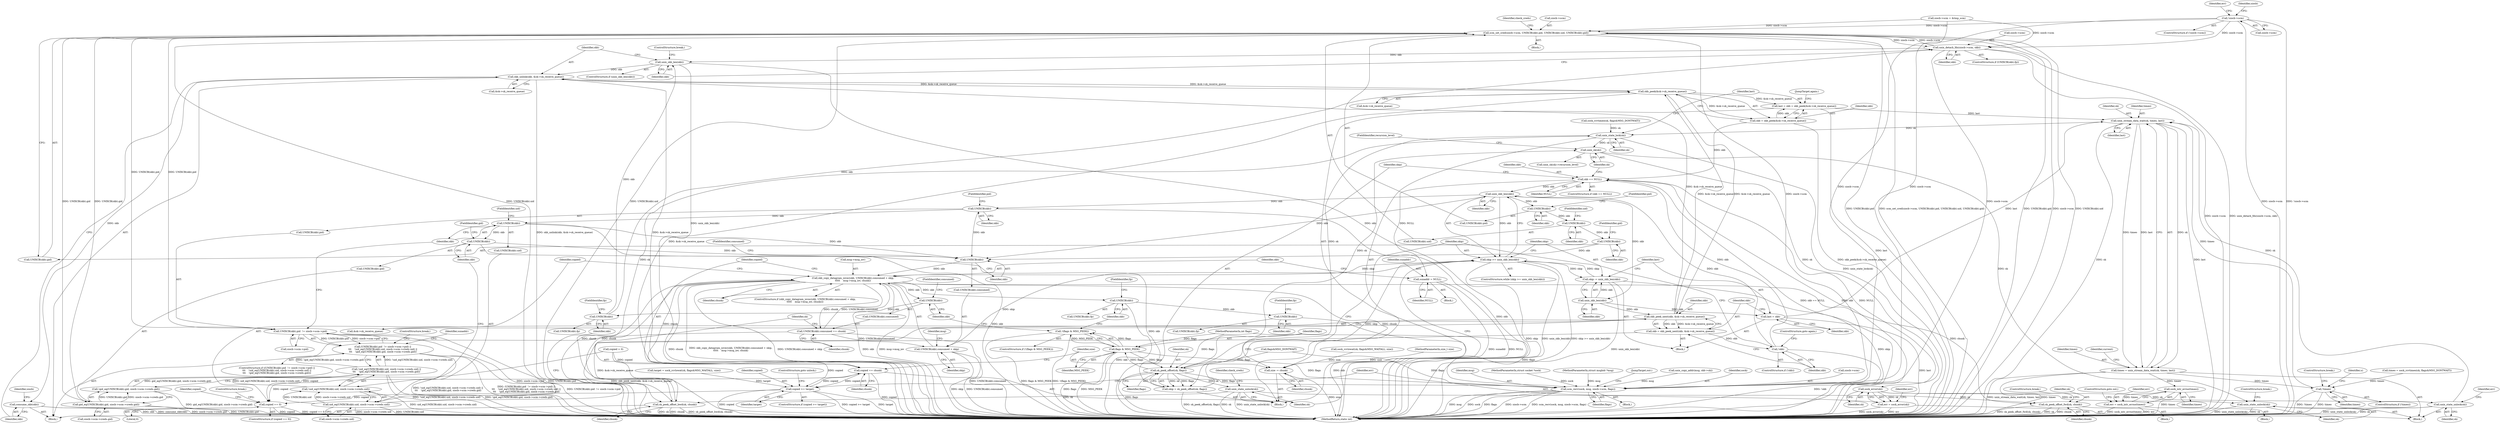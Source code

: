 digraph "0_linux_f3d3342602f8bcbf37d7c46641cb9bca7618eb1c_36@pointer" {
"1000188" [label="(Call,!siocb->scm)"];
"1000392" [label="(Call,scm_set_cred(siocb->scm, UNIXCB(skb).pid, UNIXCB(skb).uid, UNIXCB(skb).gid))"];
"1000345" [label="(Call,UNIXCB(skb).pid  != siocb->scm->pid)"];
"1000344" [label="(Call,(UNIXCB(skb).pid  != siocb->scm->pid) ||\n\t\t\t    !uid_eq(UNIXCB(skb).uid, siocb->scm->creds.uid) ||\n\t\t\t    !gid_eq(UNIXCB(skb).gid, siocb->scm->creds.gid))"];
"1000357" [label="(Call,uid_eq(UNIXCB(skb).uid, siocb->scm->creds.uid))"];
"1000356" [label="(Call,!uid_eq(UNIXCB(skb).uid, siocb->scm->creds.uid))"];
"1000355" [label="(Call,!uid_eq(UNIXCB(skb).uid, siocb->scm->creds.uid) ||\n\t\t\t    !gid_eq(UNIXCB(skb).gid, siocb->scm->creds.gid))"];
"1000370" [label="(Call,gid_eq(UNIXCB(skb).gid, siocb->scm->creds.gid))"];
"1000369" [label="(Call,!gid_eq(UNIXCB(skb).gid, siocb->scm->creds.gid))"];
"1000471" [label="(Call,unix_detach_fds(siocb->scm, skb))"];
"1000477" [label="(Call,unix_skb_len(skb))"];
"1000480" [label="(Call,skb_unlink(skb, &sk->sk_receive_queue))"];
"1000231" [label="(Call,skb_peek(&sk->sk_receive_queue))"];
"1000227" [label="(Call,last = skb = skb_peek(&sk->sk_receive_queue))"];
"1000284" [label="(Call,unix_stream_data_wait(sk, timeo, last))"];
"1000225" [label="(Call,unix_state_lock(sk))"];
"1000244" [label="(Call,unix_sk(sk))"];
"1000255" [label="(Call,sock_error(sk))"];
"1000253" [label="(Call,err = sock_error(sk))"];
"1000267" [label="(Call,unix_state_unlock(sk))"];
"1000305" [label="(Call,unix_state_unlock(sk))"];
"1000310" [label="(Call,sk_peek_offset(sk, flags))"];
"1000308" [label="(Call,skip = sk_peek_offset(sk, flags))"];
"1000314" [label="(Call,skip >= unix_skb_len(skb))"];
"1000319" [label="(Call,skip -= unix_skb_len(skb))"];
"1000423" [label="(Call,skb_copy_datagram_iovec(skb, UNIXCB(skb).consumed + skip,\n\t\t\t\t\t    msg->msg_iov, chunk))"];
"1000445" [label="(Call,copied += chunk)"];
"1000249" [label="(Call,copied >= target)"];
"1000437" [label="(Call,copied == 0)"];
"1000448" [label="(Call,size -= chunk)"];
"1000457" [label="(Call,UNIXCB(skb).consumed += chunk)"];
"1000425" [label="(Call,UNIXCB(skb).consumed + skip)"];
"1000459" [label="(Call,UNIXCB(skb))"];
"1000468" [label="(Call,UNIXCB(skb))"];
"1000463" [label="(Call,sk_peek_offset_bwd(sk, chunk))"];
"1000499" [label="(Call,UNIXCB(skb))"];
"1000510" [label="(Call,UNIXCB(skb))"];
"1000513" [label="(Call,sk_peek_offset_fwd(sk, chunk))"];
"1000338" [label="(Call,unix_state_unlock(sk))"];
"1000453" [label="(Call,flags & MSG_PEEK)"];
"1000452" [label="(Call,!(flags & MSG_PEEK))"];
"1000523" [label="(Call,scm_recv(sock, msg, siocb->scm, flags))"];
"1000282" [label="(Call,timeo = unix_stream_data_wait(sk, timeo, last))"];
"1000274" [label="(Call,!timeo)"];
"1000300" [label="(Call,sock_intr_errno(timeo))"];
"1000298" [label="(Call,err = sock_intr_errno(timeo))"];
"1000229" [label="(Call,skb = skb_peek(&sk->sk_receive_queue))"];
"1000238" [label="(Call,skb == NULL)"];
"1000316" [label="(Call,unix_skb_len(skb))"];
"1000321" [label="(Call,unix_skb_len(skb))"];
"1000323" [label="(Call,last = skb)"];
"1000328" [label="(Call,skb_peek_next(skb, &sk->sk_receive_queue))"];
"1000326" [label="(Call,skb = skb_peek_next(skb, &sk->sk_receive_queue))"];
"1000335" [label="(Call,!skb)"];
"1000347" [label="(Call,UNIXCB(skb))"];
"1000359" [label="(Call,UNIXCB(skb))"];
"1000372" [label="(Call,UNIXCB(skb))"];
"1000427" [label="(Call,UNIXCB(skb))"];
"1000397" [label="(Call,UNIXCB(skb))"];
"1000401" [label="(Call,UNIXCB(skb))"];
"1000405" [label="(Call,UNIXCB(skb))"];
"1000419" [label="(Call,sunaddr = NULL)"];
"1000486" [label="(Call,consume_skb(skb))"];
"1000309" [label="(Identifier,skip)"];
"1000360" [label="(Identifier,skb)"];
"1000249" [label="(Call,copied >= target)"];
"1000438" [label="(Identifier,copied)"];
"1000339" [label="(Identifier,sk)"];
"1000460" [label="(Identifier,skb)"];
"1000311" [label="(Identifier,sk)"];
"1000516" [label="(ControlStructure,break;)"];
"1000413" [label="(Block,)"];
"1000486" [label="(Call,consume_skb(skb))"];
"1000193" [label="(Call,siocb->scm = &tmp_scm)"];
"1000436" [label="(ControlStructure,if (copied == 0))"];
"1000335" [label="(Call,!skb)"];
"1000285" [label="(Identifier,sk)"];
"1000287" [label="(Identifier,last)"];
"1000419" [label="(Call,sunaddr = NULL)"];
"1000258" [label="(Identifier,err)"];
"1000422" [label="(ControlStructure,if (skb_copy_datagram_iovec(skb, UNIXCB(skb).consumed + skip,\n\t\t\t\t\t    msg->msg_iov, chunk)))"];
"1000330" [label="(Call,&sk->sk_receive_queue)"];
"1000382" [label="(ControlStructure,break;)"];
"1000498" [label="(Call,UNIXCB(skb).fp)"];
"1000318" [label="(Block,)"];
"1000346" [label="(Call,UNIXCB(skb).pid)"];
"1000374" [label="(FieldIdentifier,gid)"];
"1000428" [label="(Identifier,skb)"];
"1000456" [label="(Block,)"];
"1000420" [label="(Identifier,sunaddr)"];
"1000403" [label="(FieldIdentifier,uid)"];
"1000343" [label="(ControlStructure,if ((UNIXCB(skb).pid  != siocb->scm->pid) ||\n\t\t\t    !uid_eq(UNIXCB(skb).uid, siocb->scm->creds.uid) ||\n\t\t\t    !gid_eq(UNIXCB(skb).gid, siocb->scm->creds.gid)))"];
"1000373" [label="(Identifier,skb)"];
"1000255" [label="(Call,sock_error(sk))"];
"1000512" [label="(FieldIdentifier,fp)"];
"1000225" [label="(Call,unix_state_lock(sk))"];
"1000276" [label="(ControlStructure,break;)"];
"1000362" [label="(Call,siocb->scm->creds.uid)"];
"1000254" [label="(Identifier,err)"];
"1000188" [label="(Call,!siocb->scm)"];
"1000465" [label="(Identifier,chunk)"];
"1000112" [label="(MethodParameterIn,int flags)"];
"1000341" [label="(Identifier,check_creds)"];
"1000500" [label="(Identifier,skb)"];
"1000447" [label="(Identifier,chunk)"];
"1000458" [label="(Call,UNIXCB(skb).consumed)"];
"1000453" [label="(Call,flags & MSG_PEEK)"];
"1000251" [label="(Identifier,target)"];
"1000431" [label="(Call,msg->msg_iov)"];
"1000407" [label="(FieldIdentifier,gid)"];
"1000499" [label="(Call,UNIXCB(skb))"];
"1000336" [label="(Identifier,skb)"];
"1000404" [label="(Call,UNIXCB(skb).gid)"];
"1000439" [label="(Literal,0)"];
"1000421" [label="(Identifier,NULL)"];
"1000347" [label="(Call,UNIXCB(skb))"];
"1000256" [label="(Identifier,sk)"];
"1000283" [label="(Identifier,timeo)"];
"1000491" [label="(Identifier,siocb)"];
"1000286" [label="(Identifier,timeo)"];
"1000470" [label="(FieldIdentifier,fp)"];
"1000472" [label="(Call,siocb->scm)"];
"1000455" [label="(Identifier,MSG_PEEK)"];
"1000326" [label="(Call,skb = skb_peek_next(skb, &sk->sk_receive_queue))"];
"1000398" [label="(Identifier,skb)"];
"1000240" [label="(Identifier,NULL)"];
"1000322" [label="(Identifier,skb)"];
"1000462" [label="(Identifier,chunk)"];
"1000393" [label="(Call,siocb->scm)"];
"1000189" [label="(Call,siocb->scm)"];
"1000487" [label="(Identifier,skb)"];
"1000423" [label="(Call,skb_copy_datagram_iovec(skb, UNIXCB(skb).consumed + skip,\n\t\t\t\t\t    msg->msg_iov, chunk))"];
"1000237" [label="(ControlStructure,if (skb == NULL))"];
"1000526" [label="(Call,siocb->scm)"];
"1000315" [label="(Identifier,skip)"];
"1000284" [label="(Call,unix_stream_data_wait(sk, timeo, last))"];
"1000445" [label="(Call,copied += chunk)"];
"1000206" [label="(Identifier,err)"];
"1000355" [label="(Call,!uid_eq(UNIXCB(skb).uid, siocb->scm->creds.uid) ||\n\t\t\t    !gid_eq(UNIXCB(skb).gid, siocb->scm->creds.gid))"];
"1000338" [label="(Call,unix_state_unlock(sk))"];
"1000245" [label="(Identifier,sk)"];
"1000305" [label="(Call,unix_state_unlock(sk))"];
"1000525" [label="(Identifier,msg)"];
"1000226" [label="(Identifier,sk)"];
"1000273" [label="(ControlStructure,if (!timeo))"];
"1000476" [label="(ControlStructure,if (unix_skb_len(skb)))"];
"1000451" [label="(ControlStructure,if (!(flags & MSG_PEEK)))"];
"1000230" [label="(Identifier,skb)"];
"1000457" [label="(Call,UNIXCB(skb).consumed += chunk)"];
"1000297" [label="(Block,)"];
"1000253" [label="(Call,err = sock_error(sk))"];
"1000480" [label="(Call,skb_unlink(skb, &sk->sk_receive_queue))"];
"1000312" [label="(Identifier,flags)"];
"1000359" [label="(Call,UNIXCB(skb))"];
"1000138" [label="(Call,copied = 0)"];
"1000252" [label="(ControlStructure,goto unlock;)"];
"1000477" [label="(Call,unix_skb_len(skb))"];
"1000229" [label="(Call,skb = skb_peek(&sk->sk_receive_queue))"];
"1000109" [label="(MethodParameterIn,struct socket *sock)"];
"1000402" [label="(Identifier,skb)"];
"1000450" [label="(Identifier,chunk)"];
"1000349" [label="(FieldIdentifier,pid)"];
"1000291" [label="(Identifier,current)"];
"1000461" [label="(FieldIdentifier,consumed)"];
"1000110" [label="(MethodParameterIn,struct msghdr *msg)"];
"1000532" [label="(MethodReturn,static int)"];
"1000371" [label="(Call,UNIXCB(skb).gid)"];
"1000429" [label="(FieldIdentifier,consumed)"];
"1000316" [label="(Call,unix_skb_len(skb))"];
"1000182" [label="(Call,sock_rcvtimeo(sk, flags&MSG_DONTWAIT))"];
"1000427" [label="(Call,UNIXCB(skb))"];
"1000187" [label="(ControlStructure,if (!siocb->scm))"];
"1000270" [label="(Identifier,err)"];
"1000469" [label="(Identifier,skb)"];
"1000113" [label="(Block,)"];
"1000530" [label="(JumpTarget,out:)"];
"1000414" [label="(Call,unix_copy_addr(msg, skb->sk))"];
"1000302" [label="(ControlStructure,goto out;)"];
"1000172" [label="(Call,target = sock_rcvlowat(sk, flags&MSG_WAITALL, size))"];
"1000514" [label="(Identifier,sk)"];
"1000344" [label="(Call,(UNIXCB(skb).pid  != siocb->scm->pid) ||\n\t\t\t    !uid_eq(UNIXCB(skb).uid, siocb->scm->creds.uid) ||\n\t\t\t    !gid_eq(UNIXCB(skb).gid, siocb->scm->creds.gid))"];
"1000327" [label="(Identifier,skb)"];
"1000241" [label="(Block,)"];
"1000232" [label="(Call,&sk->sk_receive_queue)"];
"1000524" [label="(Identifier,sock)"];
"1000372" [label="(Call,UNIXCB(skb))"];
"1000370" [label="(Call,gid_eq(UNIXCB(skb).gid, siocb->scm->creds.gid))"];
"1000350" [label="(Call,siocb->scm->pid)"];
"1000236" [label="(JumpTarget,again:)"];
"1000400" [label="(Call,UNIXCB(skb).uid)"];
"1000221" [label="(Block,)"];
"1000356" [label="(Call,!uid_eq(UNIXCB(skb).uid, siocb->scm->creds.uid))"];
"1000282" [label="(Call,timeo = unix_stream_data_wait(sk, timeo, last))"];
"1000319" [label="(Call,skip -= unix_skb_len(skb))"];
"1000425" [label="(Call,UNIXCB(skb).consumed + skip)"];
"1000399" [label="(FieldIdentifier,pid)"];
"1000509" [label="(Call,UNIXCB(skb).fp)"];
"1000357" [label="(Call,uid_eq(UNIXCB(skb).uid, siocb->scm->creds.uid))"];
"1000184" [label="(Call,flags&MSG_DONTWAIT)"];
"1000111" [label="(MethodParameterIn,size_t size)"];
"1000406" [label="(Identifier,skb)"];
"1000511" [label="(Identifier,skb)"];
"1000195" [label="(Identifier,siocb)"];
"1000314" [label="(Call,skip >= unix_skb_len(skb))"];
"1000174" [label="(Call,sock_rcvlowat(sk, flags&MSG_WAITALL, size))"];
"1000481" [label="(Identifier,skb)"];
"1000459" [label="(Call,UNIXCB(skb))"];
"1000308" [label="(Call,skip = sk_peek_offset(sk, flags))"];
"1000463" [label="(Call,sk_peek_offset_bwd(sk, chunk))"];
"1000324" [label="(Identifier,last)"];
"1000452" [label="(Call,!(flags & MSG_PEEK))"];
"1000432" [label="(Identifier,msg)"];
"1000358" [label="(Call,UNIXCB(skb).uid)"];
"1000267" [label="(Call,unix_state_unlock(sk))"];
"1000437" [label="(Call,copied == 0)"];
"1000466" [label="(ControlStructure,if (UNIXCB(skb).fp))"];
"1000274" [label="(Call,!timeo)"];
"1000298" [label="(Call,err = sock_intr_errno(timeo))"];
"1000238" [label="(Call,skb == NULL)"];
"1000496" [label="(Block,)"];
"1000397" [label="(Call,UNIXCB(skb))"];
"1000323" [label="(Call,last = skb)"];
"1000246" [label="(FieldIdentifier,recursion_level)"];
"1000239" [label="(Identifier,skb)"];
"1000280" [label="(Identifier,u)"];
"1000482" [label="(Call,&sk->sk_receive_queue)"];
"1000523" [label="(Call,scm_recv(sock, msg, siocb->scm, flags))"];
"1000479" [label="(ControlStructure,break;)"];
"1000313" [label="(ControlStructure,while (skip >= unix_skb_len(skb)))"];
"1000361" [label="(FieldIdentifier,uid)"];
"1000513" [label="(Call,sk_peek_offset_fwd(sk, chunk))"];
"1000369" [label="(Call,!gid_eq(UNIXCB(skb).gid, siocb->scm->creds.gid))"];
"1000228" [label="(Identifier,last)"];
"1000268" [label="(Identifier,sk)"];
"1000446" [label="(Identifier,copied)"];
"1000300" [label="(Call,sock_intr_errno(timeo))"];
"1000317" [label="(Identifier,skb)"];
"1000348" [label="(Identifier,skb)"];
"1000334" [label="(ControlStructure,if (!skb))"];
"1000329" [label="(Identifier,skb)"];
"1000510" [label="(Call,UNIXCB(skb))"];
"1000444" [label="(ControlStructure,break;)"];
"1000515" [label="(Identifier,chunk)"];
"1000244" [label="(Call,unix_sk(sk))"];
"1000320" [label="(Identifier,skip)"];
"1000467" [label="(Call,UNIXCB(skb).fp)"];
"1000306" [label="(Identifier,sk)"];
"1000434" [label="(Identifier,chunk)"];
"1000248" [label="(ControlStructure,if (copied >= target))"];
"1000250" [label="(Identifier,copied)"];
"1000529" [label="(Identifier,flags)"];
"1000275" [label="(Identifier,timeo)"];
"1000299" [label="(Identifier,err)"];
"1000391" [label="(Block,)"];
"1000243" [label="(Call,unix_sk(sk)->recursion_level)"];
"1000180" [label="(Call,timeo = sock_rcvtimeo(sk, flags&MSG_DONTWAIT))"];
"1000325" [label="(Identifier,skb)"];
"1000321" [label="(Call,unix_skb_len(skb))"];
"1000424" [label="(Identifier,skb)"];
"1000401" [label="(Call,UNIXCB(skb))"];
"1000478" [label="(Identifier,skb)"];
"1000405" [label="(Call,UNIXCB(skb))"];
"1000227" [label="(Call,last = skb = skb_peek(&sk->sk_receive_queue))"];
"1000396" [label="(Call,UNIXCB(skb).pid)"];
"1000449" [label="(Identifier,size)"];
"1000454" [label="(Identifier,flags)"];
"1000375" [label="(Call,siocb->scm->creds.gid)"];
"1000441" [label="(Identifier,copied)"];
"1000307" [label="(ControlStructure,break;)"];
"1000468" [label="(Call,UNIXCB(skb))"];
"1000328" [label="(Call,skb_peek_next(skb, &sk->sk_receive_queue))"];
"1000301" [label="(Identifier,timeo)"];
"1000426" [label="(Call,UNIXCB(skb).consumed)"];
"1000501" [label="(FieldIdentifier,fp)"];
"1000231" [label="(Call,skb_peek(&sk->sk_receive_queue))"];
"1000464" [label="(Identifier,sk)"];
"1000430" [label="(Identifier,skip)"];
"1000471" [label="(Call,unix_detach_fds(siocb->scm, skb))"];
"1000337" [label="(ControlStructure,goto again;)"];
"1000475" [label="(Identifier,skb)"];
"1000310" [label="(Call,sk_peek_offset(sk, flags))"];
"1000409" [label="(Identifier,check_creds)"];
"1000345" [label="(Call,UNIXCB(skb).pid  != siocb->scm->pid)"];
"1000392" [label="(Call,scm_set_cred(siocb->scm, UNIXCB(skb).pid, UNIXCB(skb).uid, UNIXCB(skb).gid))"];
"1000448" [label="(Call,size -= chunk)"];
"1000412" [label="(Identifier,sunaddr)"];
"1000188" -> "1000187"  [label="AST: "];
"1000188" -> "1000189"  [label="CFG: "];
"1000189" -> "1000188"  [label="AST: "];
"1000195" -> "1000188"  [label="CFG: "];
"1000206" -> "1000188"  [label="CFG: "];
"1000188" -> "1000532"  [label="DDG: !siocb->scm"];
"1000188" -> "1000532"  [label="DDG: siocb->scm"];
"1000188" -> "1000392"  [label="DDG: siocb->scm"];
"1000188" -> "1000471"  [label="DDG: siocb->scm"];
"1000188" -> "1000523"  [label="DDG: siocb->scm"];
"1000392" -> "1000391"  [label="AST: "];
"1000392" -> "1000404"  [label="CFG: "];
"1000393" -> "1000392"  [label="AST: "];
"1000396" -> "1000392"  [label="AST: "];
"1000400" -> "1000392"  [label="AST: "];
"1000404" -> "1000392"  [label="AST: "];
"1000409" -> "1000392"  [label="CFG: "];
"1000392" -> "1000532"  [label="DDG: UNIXCB(skb).pid"];
"1000392" -> "1000532"  [label="DDG: scm_set_cred(siocb->scm, UNIXCB(skb).pid, UNIXCB(skb).uid, UNIXCB(skb).gid)"];
"1000392" -> "1000532"  [label="DDG: UNIXCB(skb).gid"];
"1000392" -> "1000532"  [label="DDG: siocb->scm"];
"1000392" -> "1000532"  [label="DDG: UNIXCB(skb).uid"];
"1000392" -> "1000345"  [label="DDG: UNIXCB(skb).pid"];
"1000392" -> "1000357"  [label="DDG: UNIXCB(skb).uid"];
"1000392" -> "1000370"  [label="DDG: UNIXCB(skb).gid"];
"1000193" -> "1000392"  [label="DDG: siocb->scm"];
"1000471" -> "1000392"  [label="DDG: siocb->scm"];
"1000345" -> "1000392"  [label="DDG: UNIXCB(skb).pid"];
"1000357" -> "1000392"  [label="DDG: UNIXCB(skb).uid"];
"1000370" -> "1000392"  [label="DDG: UNIXCB(skb).gid"];
"1000392" -> "1000471"  [label="DDG: siocb->scm"];
"1000392" -> "1000523"  [label="DDG: siocb->scm"];
"1000345" -> "1000344"  [label="AST: "];
"1000345" -> "1000350"  [label="CFG: "];
"1000346" -> "1000345"  [label="AST: "];
"1000350" -> "1000345"  [label="AST: "];
"1000360" -> "1000345"  [label="CFG: "];
"1000344" -> "1000345"  [label="CFG: "];
"1000345" -> "1000532"  [label="DDG: siocb->scm->pid"];
"1000345" -> "1000532"  [label="DDG: UNIXCB(skb).pid"];
"1000345" -> "1000344"  [label="DDG: UNIXCB(skb).pid"];
"1000345" -> "1000344"  [label="DDG: siocb->scm->pid"];
"1000344" -> "1000343"  [label="AST: "];
"1000344" -> "1000355"  [label="CFG: "];
"1000355" -> "1000344"  [label="AST: "];
"1000382" -> "1000344"  [label="CFG: "];
"1000412" -> "1000344"  [label="CFG: "];
"1000344" -> "1000532"  [label="DDG: (UNIXCB(skb).pid  != siocb->scm->pid) ||\n\t\t\t    !uid_eq(UNIXCB(skb).uid, siocb->scm->creds.uid) ||\n\t\t\t    !gid_eq(UNIXCB(skb).gid, siocb->scm->creds.gid)"];
"1000344" -> "1000532"  [label="DDG: UNIXCB(skb).pid  != siocb->scm->pid"];
"1000344" -> "1000532"  [label="DDG: !uid_eq(UNIXCB(skb).uid, siocb->scm->creds.uid) ||\n\t\t\t    !gid_eq(UNIXCB(skb).gid, siocb->scm->creds.gid)"];
"1000355" -> "1000344"  [label="DDG: !uid_eq(UNIXCB(skb).uid, siocb->scm->creds.uid)"];
"1000355" -> "1000344"  [label="DDG: !gid_eq(UNIXCB(skb).gid, siocb->scm->creds.gid)"];
"1000357" -> "1000356"  [label="AST: "];
"1000357" -> "1000362"  [label="CFG: "];
"1000358" -> "1000357"  [label="AST: "];
"1000362" -> "1000357"  [label="AST: "];
"1000356" -> "1000357"  [label="CFG: "];
"1000357" -> "1000532"  [label="DDG: UNIXCB(skb).uid"];
"1000357" -> "1000532"  [label="DDG: siocb->scm->creds.uid"];
"1000357" -> "1000356"  [label="DDG: UNIXCB(skb).uid"];
"1000357" -> "1000356"  [label="DDG: siocb->scm->creds.uid"];
"1000356" -> "1000355"  [label="AST: "];
"1000373" -> "1000356"  [label="CFG: "];
"1000355" -> "1000356"  [label="CFG: "];
"1000356" -> "1000532"  [label="DDG: uid_eq(UNIXCB(skb).uid, siocb->scm->creds.uid)"];
"1000356" -> "1000355"  [label="DDG: uid_eq(UNIXCB(skb).uid, siocb->scm->creds.uid)"];
"1000355" -> "1000369"  [label="CFG: "];
"1000369" -> "1000355"  [label="AST: "];
"1000355" -> "1000532"  [label="DDG: !gid_eq(UNIXCB(skb).gid, siocb->scm->creds.gid)"];
"1000355" -> "1000532"  [label="DDG: !uid_eq(UNIXCB(skb).uid, siocb->scm->creds.uid)"];
"1000369" -> "1000355"  [label="DDG: gid_eq(UNIXCB(skb).gid, siocb->scm->creds.gid)"];
"1000370" -> "1000369"  [label="AST: "];
"1000370" -> "1000375"  [label="CFG: "];
"1000371" -> "1000370"  [label="AST: "];
"1000375" -> "1000370"  [label="AST: "];
"1000369" -> "1000370"  [label="CFG: "];
"1000370" -> "1000532"  [label="DDG: siocb->scm->creds.gid"];
"1000370" -> "1000532"  [label="DDG: UNIXCB(skb).gid"];
"1000370" -> "1000369"  [label="DDG: UNIXCB(skb).gid"];
"1000370" -> "1000369"  [label="DDG: siocb->scm->creds.gid"];
"1000369" -> "1000532"  [label="DDG: gid_eq(UNIXCB(skb).gid, siocb->scm->creds.gid)"];
"1000471" -> "1000466"  [label="AST: "];
"1000471" -> "1000475"  [label="CFG: "];
"1000472" -> "1000471"  [label="AST: "];
"1000475" -> "1000471"  [label="AST: "];
"1000478" -> "1000471"  [label="CFG: "];
"1000471" -> "1000532"  [label="DDG: siocb->scm"];
"1000471" -> "1000532"  [label="DDG: unix_detach_fds(siocb->scm, skb)"];
"1000193" -> "1000471"  [label="DDG: siocb->scm"];
"1000468" -> "1000471"  [label="DDG: skb"];
"1000471" -> "1000477"  [label="DDG: skb"];
"1000471" -> "1000523"  [label="DDG: siocb->scm"];
"1000477" -> "1000476"  [label="AST: "];
"1000477" -> "1000478"  [label="CFG: "];
"1000478" -> "1000477"  [label="AST: "];
"1000479" -> "1000477"  [label="CFG: "];
"1000481" -> "1000477"  [label="CFG: "];
"1000477" -> "1000532"  [label="DDG: unix_skb_len(skb)"];
"1000477" -> "1000532"  [label="DDG: skb"];
"1000468" -> "1000477"  [label="DDG: skb"];
"1000477" -> "1000480"  [label="DDG: skb"];
"1000480" -> "1000456"  [label="AST: "];
"1000480" -> "1000482"  [label="CFG: "];
"1000481" -> "1000480"  [label="AST: "];
"1000482" -> "1000480"  [label="AST: "];
"1000487" -> "1000480"  [label="CFG: "];
"1000480" -> "1000532"  [label="DDG: skb_unlink(skb, &sk->sk_receive_queue)"];
"1000480" -> "1000532"  [label="DDG: &sk->sk_receive_queue"];
"1000480" -> "1000231"  [label="DDG: &sk->sk_receive_queue"];
"1000328" -> "1000480"  [label="DDG: &sk->sk_receive_queue"];
"1000231" -> "1000480"  [label="DDG: &sk->sk_receive_queue"];
"1000480" -> "1000486"  [label="DDG: skb"];
"1000231" -> "1000229"  [label="AST: "];
"1000231" -> "1000232"  [label="CFG: "];
"1000232" -> "1000231"  [label="AST: "];
"1000229" -> "1000231"  [label="CFG: "];
"1000231" -> "1000532"  [label="DDG: &sk->sk_receive_queue"];
"1000231" -> "1000227"  [label="DDG: &sk->sk_receive_queue"];
"1000231" -> "1000229"  [label="DDG: &sk->sk_receive_queue"];
"1000328" -> "1000231"  [label="DDG: &sk->sk_receive_queue"];
"1000231" -> "1000328"  [label="DDG: &sk->sk_receive_queue"];
"1000227" -> "1000221"  [label="AST: "];
"1000227" -> "1000229"  [label="CFG: "];
"1000228" -> "1000227"  [label="AST: "];
"1000229" -> "1000227"  [label="AST: "];
"1000236" -> "1000227"  [label="CFG: "];
"1000227" -> "1000532"  [label="DDG: last"];
"1000229" -> "1000227"  [label="DDG: skb"];
"1000227" -> "1000284"  [label="DDG: last"];
"1000284" -> "1000282"  [label="AST: "];
"1000284" -> "1000287"  [label="CFG: "];
"1000285" -> "1000284"  [label="AST: "];
"1000286" -> "1000284"  [label="AST: "];
"1000287" -> "1000284"  [label="AST: "];
"1000282" -> "1000284"  [label="CFG: "];
"1000284" -> "1000532"  [label="DDG: sk"];
"1000284" -> "1000532"  [label="DDG: last"];
"1000284" -> "1000225"  [label="DDG: sk"];
"1000284" -> "1000282"  [label="DDG: sk"];
"1000284" -> "1000282"  [label="DDG: timeo"];
"1000284" -> "1000282"  [label="DDG: last"];
"1000267" -> "1000284"  [label="DDG: sk"];
"1000274" -> "1000284"  [label="DDG: timeo"];
"1000323" -> "1000284"  [label="DDG: last"];
"1000225" -> "1000221"  [label="AST: "];
"1000225" -> "1000226"  [label="CFG: "];
"1000226" -> "1000225"  [label="AST: "];
"1000228" -> "1000225"  [label="CFG: "];
"1000225" -> "1000532"  [label="DDG: unix_state_lock(sk)"];
"1000463" -> "1000225"  [label="DDG: sk"];
"1000182" -> "1000225"  [label="DDG: sk"];
"1000225" -> "1000244"  [label="DDG: sk"];
"1000225" -> "1000310"  [label="DDG: sk"];
"1000244" -> "1000243"  [label="AST: "];
"1000244" -> "1000245"  [label="CFG: "];
"1000245" -> "1000244"  [label="AST: "];
"1000246" -> "1000244"  [label="CFG: "];
"1000310" -> "1000244"  [label="DDG: sk"];
"1000244" -> "1000255"  [label="DDG: sk"];
"1000244" -> "1000305"  [label="DDG: sk"];
"1000255" -> "1000253"  [label="AST: "];
"1000255" -> "1000256"  [label="CFG: "];
"1000256" -> "1000255"  [label="AST: "];
"1000253" -> "1000255"  [label="CFG: "];
"1000255" -> "1000253"  [label="DDG: sk"];
"1000255" -> "1000267"  [label="DDG: sk"];
"1000255" -> "1000305"  [label="DDG: sk"];
"1000253" -> "1000241"  [label="AST: "];
"1000254" -> "1000253"  [label="AST: "];
"1000258" -> "1000253"  [label="CFG: "];
"1000253" -> "1000532"  [label="DDG: sock_error(sk)"];
"1000253" -> "1000532"  [label="DDG: err"];
"1000267" -> "1000241"  [label="AST: "];
"1000267" -> "1000268"  [label="CFG: "];
"1000268" -> "1000267"  [label="AST: "];
"1000270" -> "1000267"  [label="CFG: "];
"1000267" -> "1000532"  [label="DDG: sk"];
"1000267" -> "1000532"  [label="DDG: unix_state_unlock(sk)"];
"1000305" -> "1000241"  [label="AST: "];
"1000305" -> "1000306"  [label="CFG: "];
"1000306" -> "1000305"  [label="AST: "];
"1000307" -> "1000305"  [label="CFG: "];
"1000305" -> "1000532"  [label="DDG: unix_state_unlock(sk)"];
"1000305" -> "1000532"  [label="DDG: sk"];
"1000310" -> "1000308"  [label="AST: "];
"1000310" -> "1000312"  [label="CFG: "];
"1000311" -> "1000310"  [label="AST: "];
"1000312" -> "1000310"  [label="AST: "];
"1000308" -> "1000310"  [label="CFG: "];
"1000310" -> "1000532"  [label="DDG: flags"];
"1000310" -> "1000308"  [label="DDG: sk"];
"1000310" -> "1000308"  [label="DDG: flags"];
"1000184" -> "1000310"  [label="DDG: flags"];
"1000453" -> "1000310"  [label="DDG: flags"];
"1000112" -> "1000310"  [label="DDG: flags"];
"1000310" -> "1000338"  [label="DDG: sk"];
"1000310" -> "1000453"  [label="DDG: flags"];
"1000310" -> "1000523"  [label="DDG: flags"];
"1000308" -> "1000221"  [label="AST: "];
"1000309" -> "1000308"  [label="AST: "];
"1000315" -> "1000308"  [label="CFG: "];
"1000308" -> "1000532"  [label="DDG: sk_peek_offset(sk, flags)"];
"1000308" -> "1000314"  [label="DDG: skip"];
"1000314" -> "1000313"  [label="AST: "];
"1000314" -> "1000316"  [label="CFG: "];
"1000315" -> "1000314"  [label="AST: "];
"1000316" -> "1000314"  [label="AST: "];
"1000320" -> "1000314"  [label="CFG: "];
"1000339" -> "1000314"  [label="CFG: "];
"1000314" -> "1000532"  [label="DDG: skip"];
"1000314" -> "1000532"  [label="DDG: unix_skb_len(skb)"];
"1000314" -> "1000532"  [label="DDG: skip >= unix_skb_len(skb)"];
"1000319" -> "1000314"  [label="DDG: skip"];
"1000316" -> "1000314"  [label="DDG: skb"];
"1000314" -> "1000319"  [label="DDG: skip"];
"1000314" -> "1000423"  [label="DDG: skip"];
"1000314" -> "1000425"  [label="DDG: skip"];
"1000319" -> "1000318"  [label="AST: "];
"1000319" -> "1000321"  [label="CFG: "];
"1000320" -> "1000319"  [label="AST: "];
"1000321" -> "1000319"  [label="AST: "];
"1000324" -> "1000319"  [label="CFG: "];
"1000319" -> "1000532"  [label="DDG: unix_skb_len(skb)"];
"1000319" -> "1000532"  [label="DDG: skip"];
"1000321" -> "1000319"  [label="DDG: skb"];
"1000423" -> "1000422"  [label="AST: "];
"1000423" -> "1000434"  [label="CFG: "];
"1000424" -> "1000423"  [label="AST: "];
"1000425" -> "1000423"  [label="AST: "];
"1000431" -> "1000423"  [label="AST: "];
"1000434" -> "1000423"  [label="AST: "];
"1000438" -> "1000423"  [label="CFG: "];
"1000446" -> "1000423"  [label="CFG: "];
"1000423" -> "1000532"  [label="DDG: chunk"];
"1000423" -> "1000532"  [label="DDG: skb_copy_datagram_iovec(skb, UNIXCB(skb).consumed + skip,\n\t\t\t\t\t    msg->msg_iov, chunk)"];
"1000423" -> "1000532"  [label="DDG: UNIXCB(skb).consumed + skip"];
"1000423" -> "1000532"  [label="DDG: skb"];
"1000423" -> "1000532"  [label="DDG: msg->msg_iov"];
"1000427" -> "1000423"  [label="DDG: skb"];
"1000457" -> "1000423"  [label="DDG: UNIXCB(skb).consumed"];
"1000463" -> "1000423"  [label="DDG: chunk"];
"1000423" -> "1000445"  [label="DDG: chunk"];
"1000423" -> "1000448"  [label="DDG: chunk"];
"1000423" -> "1000457"  [label="DDG: chunk"];
"1000423" -> "1000459"  [label="DDG: skb"];
"1000423" -> "1000463"  [label="DDG: chunk"];
"1000423" -> "1000499"  [label="DDG: skb"];
"1000423" -> "1000513"  [label="DDG: chunk"];
"1000445" -> "1000221"  [label="AST: "];
"1000445" -> "1000447"  [label="CFG: "];
"1000446" -> "1000445"  [label="AST: "];
"1000447" -> "1000445"  [label="AST: "];
"1000449" -> "1000445"  [label="CFG: "];
"1000445" -> "1000532"  [label="DDG: copied"];
"1000445" -> "1000249"  [label="DDG: copied"];
"1000445" -> "1000437"  [label="DDG: copied"];
"1000138" -> "1000445"  [label="DDG: copied"];
"1000249" -> "1000445"  [label="DDG: copied"];
"1000249" -> "1000248"  [label="AST: "];
"1000249" -> "1000251"  [label="CFG: "];
"1000250" -> "1000249"  [label="AST: "];
"1000251" -> "1000249"  [label="AST: "];
"1000252" -> "1000249"  [label="CFG: "];
"1000254" -> "1000249"  [label="CFG: "];
"1000249" -> "1000532"  [label="DDG: target"];
"1000249" -> "1000532"  [label="DDG: copied"];
"1000249" -> "1000532"  [label="DDG: copied >= target"];
"1000138" -> "1000249"  [label="DDG: copied"];
"1000172" -> "1000249"  [label="DDG: target"];
"1000249" -> "1000437"  [label="DDG: copied"];
"1000437" -> "1000436"  [label="AST: "];
"1000437" -> "1000439"  [label="CFG: "];
"1000438" -> "1000437"  [label="AST: "];
"1000439" -> "1000437"  [label="AST: "];
"1000441" -> "1000437"  [label="CFG: "];
"1000444" -> "1000437"  [label="CFG: "];
"1000437" -> "1000532"  [label="DDG: copied == 0"];
"1000437" -> "1000532"  [label="DDG: copied"];
"1000138" -> "1000437"  [label="DDG: copied"];
"1000448" -> "1000221"  [label="AST: "];
"1000448" -> "1000450"  [label="CFG: "];
"1000449" -> "1000448"  [label="AST: "];
"1000450" -> "1000448"  [label="AST: "];
"1000454" -> "1000448"  [label="CFG: "];
"1000448" -> "1000532"  [label="DDG: size"];
"1000174" -> "1000448"  [label="DDG: size"];
"1000111" -> "1000448"  [label="DDG: size"];
"1000457" -> "1000456"  [label="AST: "];
"1000457" -> "1000462"  [label="CFG: "];
"1000458" -> "1000457"  [label="AST: "];
"1000462" -> "1000457"  [label="AST: "];
"1000464" -> "1000457"  [label="CFG: "];
"1000457" -> "1000532"  [label="DDG: UNIXCB(skb).consumed"];
"1000457" -> "1000425"  [label="DDG: UNIXCB(skb).consumed"];
"1000425" -> "1000430"  [label="CFG: "];
"1000426" -> "1000425"  [label="AST: "];
"1000430" -> "1000425"  [label="AST: "];
"1000432" -> "1000425"  [label="CFG: "];
"1000425" -> "1000532"  [label="DDG: UNIXCB(skb).consumed"];
"1000425" -> "1000532"  [label="DDG: skip"];
"1000459" -> "1000458"  [label="AST: "];
"1000459" -> "1000460"  [label="CFG: "];
"1000460" -> "1000459"  [label="AST: "];
"1000461" -> "1000459"  [label="CFG: "];
"1000459" -> "1000468"  [label="DDG: skb"];
"1000468" -> "1000467"  [label="AST: "];
"1000468" -> "1000469"  [label="CFG: "];
"1000469" -> "1000468"  [label="AST: "];
"1000470" -> "1000468"  [label="CFG: "];
"1000463" -> "1000456"  [label="AST: "];
"1000463" -> "1000465"  [label="CFG: "];
"1000464" -> "1000463"  [label="AST: "];
"1000465" -> "1000463"  [label="AST: "];
"1000469" -> "1000463"  [label="CFG: "];
"1000463" -> "1000532"  [label="DDG: chunk"];
"1000463" -> "1000532"  [label="DDG: sk_peek_offset_bwd(sk, chunk)"];
"1000463" -> "1000532"  [label="DDG: sk"];
"1000338" -> "1000463"  [label="DDG: sk"];
"1000499" -> "1000498"  [label="AST: "];
"1000499" -> "1000500"  [label="CFG: "];
"1000500" -> "1000499"  [label="AST: "];
"1000501" -> "1000499"  [label="CFG: "];
"1000499" -> "1000532"  [label="DDG: skb"];
"1000499" -> "1000510"  [label="DDG: skb"];
"1000510" -> "1000509"  [label="AST: "];
"1000510" -> "1000511"  [label="CFG: "];
"1000511" -> "1000510"  [label="AST: "];
"1000512" -> "1000510"  [label="CFG: "];
"1000510" -> "1000532"  [label="DDG: skb"];
"1000513" -> "1000496"  [label="AST: "];
"1000513" -> "1000515"  [label="CFG: "];
"1000514" -> "1000513"  [label="AST: "];
"1000515" -> "1000513"  [label="AST: "];
"1000516" -> "1000513"  [label="CFG: "];
"1000513" -> "1000532"  [label="DDG: sk_peek_offset_fwd(sk, chunk)"];
"1000513" -> "1000532"  [label="DDG: sk"];
"1000513" -> "1000532"  [label="DDG: chunk"];
"1000338" -> "1000513"  [label="DDG: sk"];
"1000338" -> "1000221"  [label="AST: "];
"1000338" -> "1000339"  [label="CFG: "];
"1000339" -> "1000338"  [label="AST: "];
"1000341" -> "1000338"  [label="CFG: "];
"1000338" -> "1000532"  [label="DDG: sk"];
"1000338" -> "1000532"  [label="DDG: unix_state_unlock(sk)"];
"1000453" -> "1000452"  [label="AST: "];
"1000453" -> "1000455"  [label="CFG: "];
"1000454" -> "1000453"  [label="AST: "];
"1000455" -> "1000453"  [label="AST: "];
"1000452" -> "1000453"  [label="CFG: "];
"1000453" -> "1000532"  [label="DDG: MSG_PEEK"];
"1000453" -> "1000532"  [label="DDG: flags"];
"1000453" -> "1000452"  [label="DDG: flags"];
"1000453" -> "1000452"  [label="DDG: MSG_PEEK"];
"1000112" -> "1000453"  [label="DDG: flags"];
"1000453" -> "1000523"  [label="DDG: flags"];
"1000452" -> "1000451"  [label="AST: "];
"1000460" -> "1000452"  [label="CFG: "];
"1000500" -> "1000452"  [label="CFG: "];
"1000452" -> "1000532"  [label="DDG: !(flags & MSG_PEEK)"];
"1000452" -> "1000532"  [label="DDG: flags & MSG_PEEK"];
"1000523" -> "1000113"  [label="AST: "];
"1000523" -> "1000529"  [label="CFG: "];
"1000524" -> "1000523"  [label="AST: "];
"1000525" -> "1000523"  [label="AST: "];
"1000526" -> "1000523"  [label="AST: "];
"1000529" -> "1000523"  [label="AST: "];
"1000530" -> "1000523"  [label="CFG: "];
"1000523" -> "1000532"  [label="DDG: msg"];
"1000523" -> "1000532"  [label="DDG: sock"];
"1000523" -> "1000532"  [label="DDG: siocb->scm"];
"1000523" -> "1000532"  [label="DDG: flags"];
"1000523" -> "1000532"  [label="DDG: scm_recv(sock, msg, siocb->scm, flags)"];
"1000109" -> "1000523"  [label="DDG: sock"];
"1000414" -> "1000523"  [label="DDG: msg"];
"1000110" -> "1000523"  [label="DDG: msg"];
"1000193" -> "1000523"  [label="DDG: siocb->scm"];
"1000184" -> "1000523"  [label="DDG: flags"];
"1000112" -> "1000523"  [label="DDG: flags"];
"1000282" -> "1000241"  [label="AST: "];
"1000283" -> "1000282"  [label="AST: "];
"1000291" -> "1000282"  [label="CFG: "];
"1000282" -> "1000532"  [label="DDG: unix_stream_data_wait(sk, timeo, last)"];
"1000282" -> "1000532"  [label="DDG: timeo"];
"1000282" -> "1000274"  [label="DDG: timeo"];
"1000282" -> "1000300"  [label="DDG: timeo"];
"1000274" -> "1000273"  [label="AST: "];
"1000274" -> "1000275"  [label="CFG: "];
"1000275" -> "1000274"  [label="AST: "];
"1000276" -> "1000274"  [label="CFG: "];
"1000280" -> "1000274"  [label="CFG: "];
"1000274" -> "1000532"  [label="DDG: timeo"];
"1000274" -> "1000532"  [label="DDG: !timeo"];
"1000180" -> "1000274"  [label="DDG: timeo"];
"1000300" -> "1000298"  [label="AST: "];
"1000300" -> "1000301"  [label="CFG: "];
"1000301" -> "1000300"  [label="AST: "];
"1000298" -> "1000300"  [label="CFG: "];
"1000300" -> "1000532"  [label="DDG: timeo"];
"1000300" -> "1000298"  [label="DDG: timeo"];
"1000298" -> "1000297"  [label="AST: "];
"1000299" -> "1000298"  [label="AST: "];
"1000302" -> "1000298"  [label="CFG: "];
"1000298" -> "1000532"  [label="DDG: err"];
"1000298" -> "1000532"  [label="DDG: sock_intr_errno(timeo)"];
"1000230" -> "1000229"  [label="AST: "];
"1000229" -> "1000532"  [label="DDG: skb_peek(&sk->sk_receive_queue)"];
"1000229" -> "1000238"  [label="DDG: skb"];
"1000238" -> "1000237"  [label="AST: "];
"1000238" -> "1000240"  [label="CFG: "];
"1000239" -> "1000238"  [label="AST: "];
"1000240" -> "1000238"  [label="AST: "];
"1000245" -> "1000238"  [label="CFG: "];
"1000309" -> "1000238"  [label="CFG: "];
"1000238" -> "1000532"  [label="DDG: skb"];
"1000238" -> "1000532"  [label="DDG: NULL"];
"1000238" -> "1000532"  [label="DDG: skb == NULL"];
"1000335" -> "1000238"  [label="DDG: skb"];
"1000238" -> "1000316"  [label="DDG: skb"];
"1000238" -> "1000419"  [label="DDG: NULL"];
"1000316" -> "1000317"  [label="CFG: "];
"1000317" -> "1000316"  [label="AST: "];
"1000335" -> "1000316"  [label="DDG: skb"];
"1000316" -> "1000321"  [label="DDG: skb"];
"1000316" -> "1000347"  [label="DDG: skb"];
"1000316" -> "1000397"  [label="DDG: skb"];
"1000316" -> "1000427"  [label="DDG: skb"];
"1000321" -> "1000322"  [label="CFG: "];
"1000322" -> "1000321"  [label="AST: "];
"1000321" -> "1000323"  [label="DDG: skb"];
"1000321" -> "1000328"  [label="DDG: skb"];
"1000323" -> "1000318"  [label="AST: "];
"1000323" -> "1000325"  [label="CFG: "];
"1000324" -> "1000323"  [label="AST: "];
"1000325" -> "1000323"  [label="AST: "];
"1000327" -> "1000323"  [label="CFG: "];
"1000323" -> "1000532"  [label="DDG: last"];
"1000328" -> "1000326"  [label="AST: "];
"1000328" -> "1000330"  [label="CFG: "];
"1000329" -> "1000328"  [label="AST: "];
"1000330" -> "1000328"  [label="AST: "];
"1000326" -> "1000328"  [label="CFG: "];
"1000328" -> "1000532"  [label="DDG: &sk->sk_receive_queue"];
"1000328" -> "1000326"  [label="DDG: skb"];
"1000328" -> "1000326"  [label="DDG: &sk->sk_receive_queue"];
"1000326" -> "1000318"  [label="AST: "];
"1000327" -> "1000326"  [label="AST: "];
"1000336" -> "1000326"  [label="CFG: "];
"1000326" -> "1000532"  [label="DDG: skb_peek_next(skb, &sk->sk_receive_queue)"];
"1000326" -> "1000335"  [label="DDG: skb"];
"1000335" -> "1000334"  [label="AST: "];
"1000335" -> "1000336"  [label="CFG: "];
"1000336" -> "1000335"  [label="AST: "];
"1000315" -> "1000335"  [label="CFG: "];
"1000337" -> "1000335"  [label="CFG: "];
"1000335" -> "1000532"  [label="DDG: !skb"];
"1000347" -> "1000346"  [label="AST: "];
"1000347" -> "1000348"  [label="CFG: "];
"1000348" -> "1000347"  [label="AST: "];
"1000349" -> "1000347"  [label="CFG: "];
"1000347" -> "1000532"  [label="DDG: skb"];
"1000347" -> "1000359"  [label="DDG: skb"];
"1000347" -> "1000427"  [label="DDG: skb"];
"1000359" -> "1000358"  [label="AST: "];
"1000359" -> "1000360"  [label="CFG: "];
"1000360" -> "1000359"  [label="AST: "];
"1000361" -> "1000359"  [label="CFG: "];
"1000359" -> "1000532"  [label="DDG: skb"];
"1000359" -> "1000372"  [label="DDG: skb"];
"1000359" -> "1000427"  [label="DDG: skb"];
"1000372" -> "1000371"  [label="AST: "];
"1000372" -> "1000373"  [label="CFG: "];
"1000373" -> "1000372"  [label="AST: "];
"1000374" -> "1000372"  [label="CFG: "];
"1000372" -> "1000532"  [label="DDG: skb"];
"1000372" -> "1000427"  [label="DDG: skb"];
"1000427" -> "1000426"  [label="AST: "];
"1000427" -> "1000428"  [label="CFG: "];
"1000428" -> "1000427"  [label="AST: "];
"1000429" -> "1000427"  [label="CFG: "];
"1000405" -> "1000427"  [label="DDG: skb"];
"1000397" -> "1000396"  [label="AST: "];
"1000397" -> "1000398"  [label="CFG: "];
"1000398" -> "1000397"  [label="AST: "];
"1000399" -> "1000397"  [label="CFG: "];
"1000397" -> "1000401"  [label="DDG: skb"];
"1000401" -> "1000400"  [label="AST: "];
"1000401" -> "1000402"  [label="CFG: "];
"1000402" -> "1000401"  [label="AST: "];
"1000403" -> "1000401"  [label="CFG: "];
"1000401" -> "1000405"  [label="DDG: skb"];
"1000405" -> "1000404"  [label="AST: "];
"1000405" -> "1000406"  [label="CFG: "];
"1000406" -> "1000405"  [label="AST: "];
"1000407" -> "1000405"  [label="CFG: "];
"1000419" -> "1000413"  [label="AST: "];
"1000419" -> "1000421"  [label="CFG: "];
"1000420" -> "1000419"  [label="AST: "];
"1000421" -> "1000419"  [label="AST: "];
"1000424" -> "1000419"  [label="CFG: "];
"1000419" -> "1000532"  [label="DDG: sunaddr"];
"1000419" -> "1000532"  [label="DDG: NULL"];
"1000486" -> "1000456"  [label="AST: "];
"1000486" -> "1000487"  [label="CFG: "];
"1000487" -> "1000486"  [label="AST: "];
"1000491" -> "1000486"  [label="CFG: "];
"1000486" -> "1000532"  [label="DDG: consume_skb(skb)"];
"1000486" -> "1000532"  [label="DDG: skb"];
}
